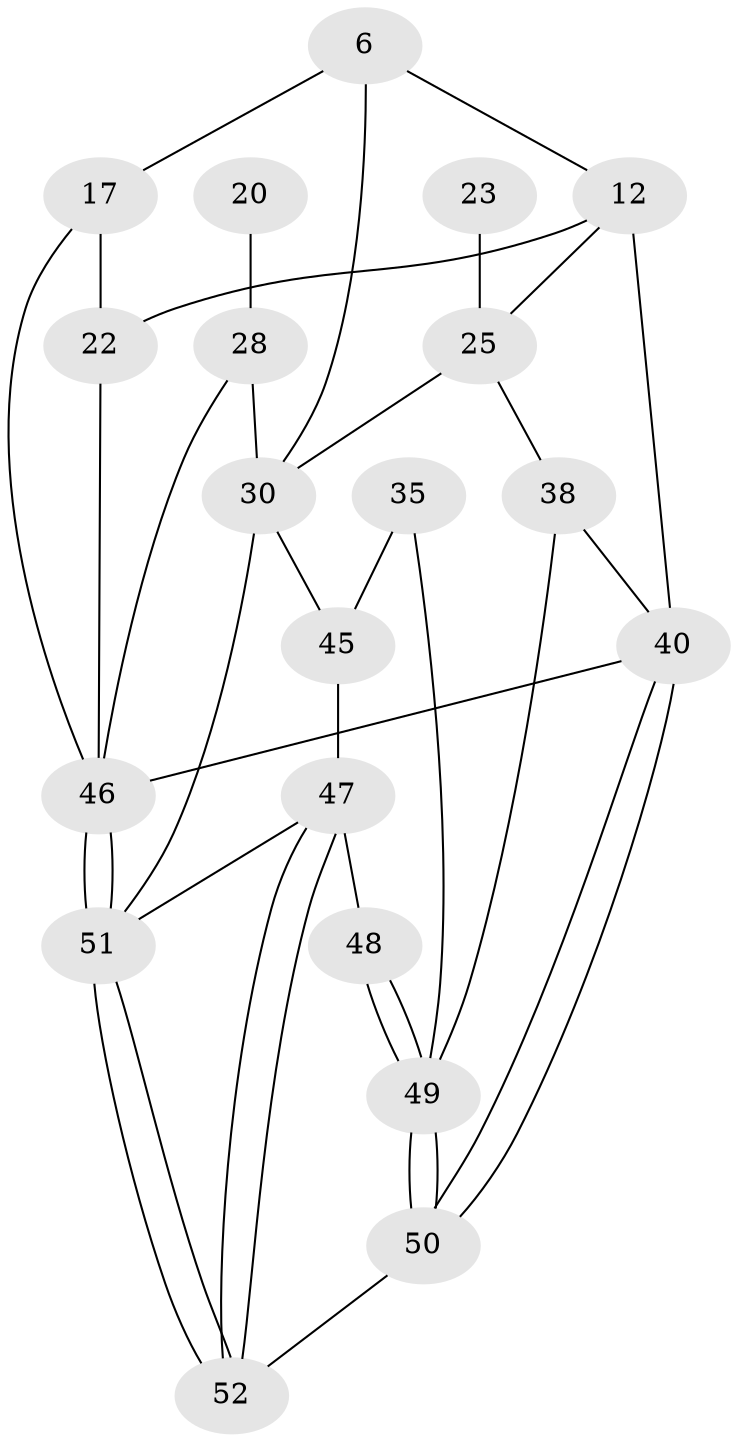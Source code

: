 // original degree distribution, {3: 0.07692307692307693, 5: 0.5, 6: 0.23076923076923078, 4: 0.19230769230769232}
// Generated by graph-tools (version 1.1) at 2025/05/03/04/25 22:05:37]
// undirected, 20 vertices, 38 edges
graph export_dot {
graph [start="1"]
  node [color=gray90,style=filled];
  6 [pos="+0.6090299133719007+0.07610916650755271"];
  12 [pos="+0+0",super="+8+11"];
  17 [pos="+1+0.32632829815092806",super="+14"];
  20 [pos="+0.8687667476134132+0.32137148380031877"];
  22 [pos="+1+0",super="+21"];
  23 [pos="+0.19464931078604603+0.2496914186259975"];
  25 [pos="+0.20876612152347418+0.5004319026088931",super="+10+24+9"];
  28 [pos="+0.8561933212031507+0.5256631268105608",super="+27+19"];
  30 [pos="+0.6954088927764283+0.5345050100040315",super="+29+26"];
  35 [pos="+0.4036081373936383+0.6420739907094558"];
  38 [pos="+0.08908429088419818+0.7332701987480973",super="+33"];
  40 [pos="+0+1",super="+39+34"];
  45 [pos="+0.6156698309549655+0.6640169564341135",super="+32"];
  46 [pos="+1+1",super="+41"];
  47 [pos="+0.6228714818403418+0.8156954398827665",super="+44"];
  48 [pos="+0.4033121770192692+0.718723153946686"];
  49 [pos="+0.318620980128568+1",super="+37+36"];
  50 [pos="+0.33018595869119866+1"];
  51 [pos="+0.9451686884840966+1",super="+43+42"];
  52 [pos="+0.5216128105998235+1"];
  6 -- 12;
  6 -- 17;
  6 -- 30;
  12 -- 22 [weight=2];
  12 -- 40 [weight=2];
  12 -- 25;
  17 -- 22 [weight=2];
  17 -- 46;
  20 -- 28 [weight=3];
  22 -- 46;
  23 -- 25 [weight=3];
  25 -- 38;
  25 -- 30 [weight=2];
  28 -- 30 [weight=2];
  28 -- 46;
  30 -- 45 [weight=2];
  30 -- 51;
  35 -- 45 [weight=2];
  35 -- 49;
  38 -- 40 [weight=2];
  38 -- 49;
  40 -- 50;
  40 -- 50;
  40 -- 46;
  45 -- 47;
  46 -- 51 [weight=2];
  46 -- 51;
  47 -- 48;
  47 -- 52;
  47 -- 52;
  47 -- 51;
  48 -- 49 [weight=2];
  48 -- 49;
  49 -- 50;
  49 -- 50;
  50 -- 52;
  51 -- 52;
  51 -- 52;
}
